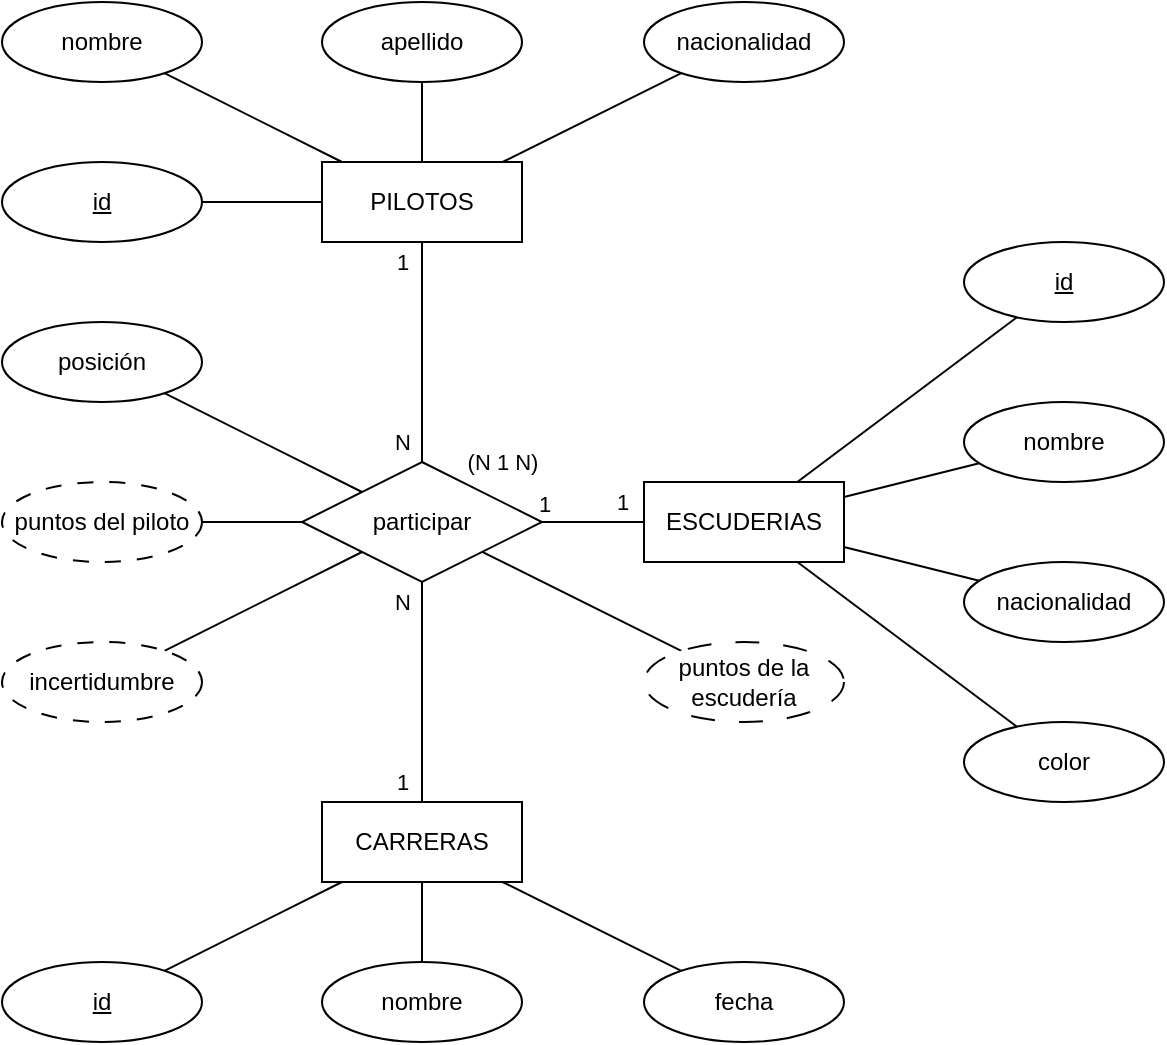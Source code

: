 <mxfile version="26.0.15">
  <diagram name="Página-1" id="J5Bvu_2-2_Yfp0qXFBn4">
    <mxGraphModel dx="1434" dy="746" grid="1" gridSize="10" guides="1" tooltips="1" connect="1" arrows="1" fold="1" page="1" pageScale="1" pageWidth="827" pageHeight="1169" math="0" shadow="0">
      <root>
        <mxCell id="0" />
        <mxCell id="1" parent="0" />
        <mxCell id="Z58R1B0pNMmCmKaVExE6-1" style="rounded=0;orthogonalLoop=1;jettySize=auto;html=1;endArrow=none;endFill=0;" parent="1" source="Z58R1B0pNMmCmKaVExE6-5" target="Z58R1B0pNMmCmKaVExE6-23" edge="1">
          <mxGeometry relative="1" as="geometry" />
        </mxCell>
        <mxCell id="Z58R1B0pNMmCmKaVExE6-2" style="rounded=0;orthogonalLoop=1;jettySize=auto;html=1;endArrow=none;endFill=0;" parent="1" source="Z58R1B0pNMmCmKaVExE6-5" target="Z58R1B0pNMmCmKaVExE6-20" edge="1">
          <mxGeometry relative="1" as="geometry" />
        </mxCell>
        <mxCell id="Z58R1B0pNMmCmKaVExE6-3" style="rounded=0;orthogonalLoop=1;jettySize=auto;html=1;endArrow=none;endFill=0;" parent="1" source="Z58R1B0pNMmCmKaVExE6-16" target="Z58R1B0pNMmCmKaVExE6-19" edge="1">
          <mxGeometry relative="1" as="geometry">
            <mxPoint x="710" y="251" as="sourcePoint" />
          </mxGeometry>
        </mxCell>
        <mxCell id="Z58R1B0pNMmCmKaVExE6-4" style="rounded=0;orthogonalLoop=1;jettySize=auto;html=1;endArrow=none;endFill=0;" parent="1" source="Z58R1B0pNMmCmKaVExE6-5" target="Z58R1B0pNMmCmKaVExE6-17" edge="1">
          <mxGeometry relative="1" as="geometry" />
        </mxCell>
        <mxCell id="Z58R1B0pNMmCmKaVExE6-5" value="ESCUDERIAS" style="whiteSpace=wrap;html=1;align=center;" parent="1" vertex="1">
          <mxGeometry x="351" y="260" width="100" height="40" as="geometry" />
        </mxCell>
        <mxCell id="Z58R1B0pNMmCmKaVExE6-6" value="N" style="rounded=0;orthogonalLoop=1;jettySize=auto;html=1;endArrow=none;endFill=0;" parent="1" source="Z58R1B0pNMmCmKaVExE6-10" target="Z58R1B0pNMmCmKaVExE6-16" edge="1">
          <mxGeometry x="0.818" y="-10" relative="1" as="geometry">
            <mxPoint as="offset" />
          </mxGeometry>
        </mxCell>
        <mxCell id="fEHornG4ekqKrcdhMLwt-6" value="1" style="edgeLabel;html=1;align=center;verticalAlign=middle;resizable=0;points=[];" vertex="1" connectable="0" parent="Z58R1B0pNMmCmKaVExE6-6">
          <mxGeometry x="-0.727" y="-1" relative="1" as="geometry">
            <mxPoint x="-9" y="-5" as="offset" />
          </mxGeometry>
        </mxCell>
        <mxCell id="fEHornG4ekqKrcdhMLwt-7" value="(N 1 N)" style="edgeLabel;html=1;align=center;verticalAlign=middle;resizable=0;points=[];" vertex="1" connectable="0" parent="Z58R1B0pNMmCmKaVExE6-6">
          <mxGeometry x="0.618" y="-2" relative="1" as="geometry">
            <mxPoint x="42" y="21" as="offset" />
          </mxGeometry>
        </mxCell>
        <mxCell id="Z58R1B0pNMmCmKaVExE6-7" style="rounded=0;orthogonalLoop=1;jettySize=auto;html=1;endArrow=none;endFill=0;" parent="1" source="Z58R1B0pNMmCmKaVExE6-10" target="Z58R1B0pNMmCmKaVExE6-26" edge="1">
          <mxGeometry relative="1" as="geometry" />
        </mxCell>
        <mxCell id="Z58R1B0pNMmCmKaVExE6-8" style="rounded=0;orthogonalLoop=1;jettySize=auto;html=1;endArrow=none;endFill=0;" parent="1" source="Z58R1B0pNMmCmKaVExE6-10" target="Z58R1B0pNMmCmKaVExE6-27" edge="1">
          <mxGeometry relative="1" as="geometry" />
        </mxCell>
        <mxCell id="Z58R1B0pNMmCmKaVExE6-9" style="rounded=0;orthogonalLoop=1;jettySize=auto;html=1;endArrow=none;endFill=0;" parent="1" source="Z58R1B0pNMmCmKaVExE6-10" target="Z58R1B0pNMmCmKaVExE6-18" edge="1">
          <mxGeometry relative="1" as="geometry" />
        </mxCell>
        <mxCell id="Z58R1B0pNMmCmKaVExE6-10" value="PILOTOS" style="whiteSpace=wrap;html=1;align=center;" parent="1" vertex="1">
          <mxGeometry x="190" y="100" width="100" height="40" as="geometry" />
        </mxCell>
        <mxCell id="Z58R1B0pNMmCmKaVExE6-11" style="rounded=0;orthogonalLoop=1;jettySize=auto;html=1;endArrow=none;endFill=0;" parent="1" source="Z58R1B0pNMmCmKaVExE6-15" target="Z58R1B0pNMmCmKaVExE6-28" edge="1">
          <mxGeometry relative="1" as="geometry" />
        </mxCell>
        <mxCell id="Z58R1B0pNMmCmKaVExE6-12" style="rounded=0;orthogonalLoop=1;jettySize=auto;html=1;endArrow=none;endFill=0;" parent="1" source="Z58R1B0pNMmCmKaVExE6-15" target="Z58R1B0pNMmCmKaVExE6-25" edge="1">
          <mxGeometry relative="1" as="geometry" />
        </mxCell>
        <mxCell id="Z58R1B0pNMmCmKaVExE6-13" style="rounded=0;orthogonalLoop=1;jettySize=auto;html=1;endArrow=none;endFill=0;" parent="1" source="Z58R1B0pNMmCmKaVExE6-15" target="Z58R1B0pNMmCmKaVExE6-24" edge="1">
          <mxGeometry relative="1" as="geometry" />
        </mxCell>
        <mxCell id="Z58R1B0pNMmCmKaVExE6-14" value="N" style="rounded=0;orthogonalLoop=1;jettySize=auto;html=1;endArrow=none;endFill=0;" parent="1" source="Z58R1B0pNMmCmKaVExE6-15" target="Z58R1B0pNMmCmKaVExE6-16" edge="1">
          <mxGeometry x="0.818" y="10" relative="1" as="geometry">
            <mxPoint as="offset" />
          </mxGeometry>
        </mxCell>
        <mxCell id="fEHornG4ekqKrcdhMLwt-4" value="&lt;div&gt;1&lt;/div&gt;" style="edgeLabel;html=1;align=center;verticalAlign=middle;resizable=0;points=[];" vertex="1" connectable="0" parent="Z58R1B0pNMmCmKaVExE6-14">
          <mxGeometry x="-0.654" y="1" relative="1" as="geometry">
            <mxPoint x="-9" y="9" as="offset" />
          </mxGeometry>
        </mxCell>
        <mxCell id="Z58R1B0pNMmCmKaVExE6-15" value="CARRERAS" style="whiteSpace=wrap;html=1;align=center;" parent="1" vertex="1">
          <mxGeometry x="190" y="420" width="100" height="40" as="geometry" />
        </mxCell>
        <mxCell id="Z58R1B0pNMmCmKaVExE6-16" value="participar" style="shape=rhombus;perimeter=rhombusPerimeter;whiteSpace=wrap;html=1;align=center;" parent="1" vertex="1">
          <mxGeometry x="180" y="250" width="120" height="60" as="geometry" />
        </mxCell>
        <mxCell id="Z58R1B0pNMmCmKaVExE6-17" value="nacionalidad" style="ellipse;whiteSpace=wrap;html=1;align=center;" parent="1" vertex="1">
          <mxGeometry x="511" y="300" width="100" height="40" as="geometry" />
        </mxCell>
        <mxCell id="Z58R1B0pNMmCmKaVExE6-18" value="nacionalidad" style="ellipse;whiteSpace=wrap;html=1;align=center;" parent="1" vertex="1">
          <mxGeometry x="351" y="20" width="100" height="40" as="geometry" />
        </mxCell>
        <mxCell id="Z58R1B0pNMmCmKaVExE6-19" value="puntos de la escudería" style="ellipse;whiteSpace=wrap;html=1;align=center;dashed=1;dashPattern=12 12;" parent="1" vertex="1">
          <mxGeometry x="351" y="340" width="100" height="40" as="geometry" />
        </mxCell>
        <mxCell id="Z58R1B0pNMmCmKaVExE6-20" value="nombre" style="ellipse;whiteSpace=wrap;html=1;align=center;" parent="1" vertex="1">
          <mxGeometry x="511" y="220" width="100" height="40" as="geometry" />
        </mxCell>
        <mxCell id="Z58R1B0pNMmCmKaVExE6-21" style="rounded=0;orthogonalLoop=1;jettySize=auto;html=1;endArrow=none;endFill=0;" parent="1" source="Z58R1B0pNMmCmKaVExE6-22" target="Z58R1B0pNMmCmKaVExE6-16" edge="1">
          <mxGeometry relative="1" as="geometry" />
        </mxCell>
        <mxCell id="Z58R1B0pNMmCmKaVExE6-22" value="posición" style="ellipse;whiteSpace=wrap;html=1;align=center;" parent="1" vertex="1">
          <mxGeometry x="30" y="180" width="100" height="40" as="geometry" />
        </mxCell>
        <mxCell id="Z58R1B0pNMmCmKaVExE6-23" value="id" style="ellipse;whiteSpace=wrap;html=1;align=center;fontStyle=4" parent="1" vertex="1">
          <mxGeometry x="511" y="140" width="100" height="40" as="geometry" />
        </mxCell>
        <mxCell id="Z58R1B0pNMmCmKaVExE6-24" value="fecha" style="ellipse;whiteSpace=wrap;html=1;align=center;" parent="1" vertex="1">
          <mxGeometry x="351" y="500" width="100" height="40" as="geometry" />
        </mxCell>
        <mxCell id="Z58R1B0pNMmCmKaVExE6-25" value="id" style="ellipse;whiteSpace=wrap;html=1;align=center;fontStyle=4" parent="1" vertex="1">
          <mxGeometry x="30" y="500" width="100" height="40" as="geometry" />
        </mxCell>
        <mxCell id="Z58R1B0pNMmCmKaVExE6-26" value="id" style="ellipse;whiteSpace=wrap;html=1;align=center;fontStyle=4" parent="1" vertex="1">
          <mxGeometry x="30" y="100" width="100" height="40" as="geometry" />
        </mxCell>
        <mxCell id="Z58R1B0pNMmCmKaVExE6-27" value="nombre" style="ellipse;whiteSpace=wrap;html=1;align=center;" parent="1" vertex="1">
          <mxGeometry x="30" y="20" width="100" height="40" as="geometry" />
        </mxCell>
        <mxCell id="Z58R1B0pNMmCmKaVExE6-28" value="nombre" style="ellipse;whiteSpace=wrap;html=1;align=center;" parent="1" vertex="1">
          <mxGeometry x="190" y="500" width="100" height="40" as="geometry" />
        </mxCell>
        <mxCell id="Z58R1B0pNMmCmKaVExE6-29" style="rounded=0;orthogonalLoop=1;jettySize=auto;html=1;endArrow=none;endFill=0;" parent="1" source="Z58R1B0pNMmCmKaVExE6-16" target="Z58R1B0pNMmCmKaVExE6-30" edge="1">
          <mxGeometry relative="1" as="geometry">
            <mxPoint x="205" y="228" as="sourcePoint" />
            <mxPoint x="152.056" y="193.33" as="targetPoint" />
          </mxGeometry>
        </mxCell>
        <mxCell id="Z58R1B0pNMmCmKaVExE6-30" value="&lt;span&gt;&lt;span data-dobid=&quot;hdw&quot;&gt;incertidumbre&lt;/span&gt;&lt;/span&gt;" style="ellipse;whiteSpace=wrap;html=1;align=center;dashed=1;dashPattern=8 8;" parent="1" vertex="1">
          <mxGeometry x="30" y="340" width="100" height="40" as="geometry" />
        </mxCell>
        <mxCell id="Z58R1B0pNMmCmKaVExE6-31" value="puntos del piloto" style="ellipse;whiteSpace=wrap;html=1;align=center;dashed=1;dashPattern=8 8;" parent="1" vertex="1">
          <mxGeometry x="30" y="260" width="100" height="40" as="geometry" />
        </mxCell>
        <mxCell id="Z58R1B0pNMmCmKaVExE6-32" style="rounded=0;orthogonalLoop=1;jettySize=auto;html=1;endArrow=none;endFill=0;" parent="1" source="Z58R1B0pNMmCmKaVExE6-16" target="Z58R1B0pNMmCmKaVExE6-31" edge="1">
          <mxGeometry relative="1" as="geometry">
            <mxPoint x="216" y="237" as="sourcePoint" />
            <mxPoint x="117" y="253" as="targetPoint" />
          </mxGeometry>
        </mxCell>
        <mxCell id="Z58R1B0pNMmCmKaVExE6-33" value="&lt;div&gt;color&lt;/div&gt;" style="ellipse;whiteSpace=wrap;html=1;align=center;" parent="1" vertex="1">
          <mxGeometry x="511" y="380" width="100" height="40" as="geometry" />
        </mxCell>
        <mxCell id="Z58R1B0pNMmCmKaVExE6-34" style="rounded=0;orthogonalLoop=1;jettySize=auto;html=1;endArrow=none;endFill=0;" parent="1" source="Z58R1B0pNMmCmKaVExE6-5" target="Z58R1B0pNMmCmKaVExE6-33" edge="1">
          <mxGeometry relative="1" as="geometry">
            <mxPoint x="620" y="130.286" as="sourcePoint" />
            <mxPoint x="680" y="130.286" as="targetPoint" />
          </mxGeometry>
        </mxCell>
        <mxCell id="Z58R1B0pNMmCmKaVExE6-35" style="rounded=0;orthogonalLoop=1;jettySize=auto;html=1;endArrow=none;endFill=0;" parent="1" source="Z58R1B0pNMmCmKaVExE6-16" target="Z58R1B0pNMmCmKaVExE6-5" edge="1">
          <mxGeometry relative="1" as="geometry">
            <mxPoint x="280" y="275.286" as="sourcePoint" />
            <mxPoint x="381" y="225.286" as="targetPoint" />
          </mxGeometry>
        </mxCell>
        <mxCell id="Z58R1B0pNMmCmKaVExE6-36" value="1" style="edgeLabel;html=1;align=center;verticalAlign=middle;resizable=0;points=[];" parent="Z58R1B0pNMmCmKaVExE6-35" vertex="1" connectable="0">
          <mxGeometry x="-0.805" relative="1" as="geometry">
            <mxPoint x="-4" y="-9" as="offset" />
          </mxGeometry>
        </mxCell>
        <mxCell id="fEHornG4ekqKrcdhMLwt-5" value="1" style="edgeLabel;html=1;align=center;verticalAlign=middle;resizable=0;points=[];" vertex="1" connectable="0" parent="Z58R1B0pNMmCmKaVExE6-35">
          <mxGeometry x="-0.137" relative="1" as="geometry">
            <mxPoint x="18" y="-10" as="offset" />
          </mxGeometry>
        </mxCell>
        <mxCell id="fEHornG4ekqKrcdhMLwt-1" value="apellido" style="ellipse;whiteSpace=wrap;html=1;align=center;" vertex="1" parent="1">
          <mxGeometry x="190" y="20" width="100" height="40" as="geometry" />
        </mxCell>
        <mxCell id="fEHornG4ekqKrcdhMLwt-2" style="rounded=0;orthogonalLoop=1;jettySize=auto;html=1;endArrow=none;endFill=0;" edge="1" parent="1" source="Z58R1B0pNMmCmKaVExE6-10" target="fEHornG4ekqKrcdhMLwt-1">
          <mxGeometry relative="1" as="geometry">
            <mxPoint x="210" y="110" as="sourcePoint" />
            <mxPoint x="121" y="66" as="targetPoint" />
          </mxGeometry>
        </mxCell>
      </root>
    </mxGraphModel>
  </diagram>
</mxfile>
